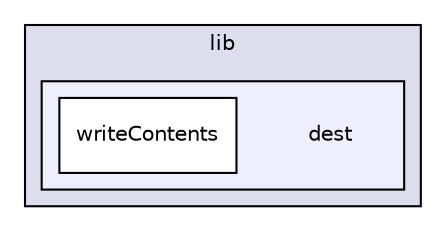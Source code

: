digraph "gulp-src/node_modules/gulp/node_modules/vinyl-fs/lib/dest" {
  compound=true
  node [ fontsize="10", fontname="Helvetica"];
  edge [ labelfontsize="10", labelfontname="Helvetica"];
  subgraph clusterdir_ded763c88cb86864dc0ddcbbff6ad000 {
    graph [ bgcolor="#ddddee", pencolor="black", label="lib" fontname="Helvetica", fontsize="10", URL="dir_ded763c88cb86864dc0ddcbbff6ad000.html"]
  subgraph clusterdir_031af51d6c04c18655adaca6231f80a3 {
    graph [ bgcolor="#eeeeff", pencolor="black", label="" URL="dir_031af51d6c04c18655adaca6231f80a3.html"];
    dir_031af51d6c04c18655adaca6231f80a3 [shape=plaintext label="dest"];
    dir_b157931c13905fd8cc709e32c882247b [shape=box label="writeContents" color="black" fillcolor="white" style="filled" URL="dir_b157931c13905fd8cc709e32c882247b.html"];
  }
  }
}
